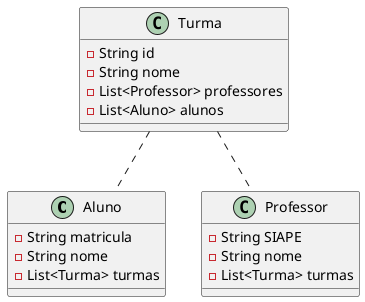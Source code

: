 @startuml
class Aluno {
    - String matricula
    - String nome
    - List<Turma> turmas
}

class Professor {
    - String SIAPE
    - String nome
    - List<Turma> turmas
}

class Turma {
    - String id
    - String nome
    - List<Professor> professores
    - List<Aluno> alunos
}
Turma .. Aluno
Turma .. Professor
@enduml
